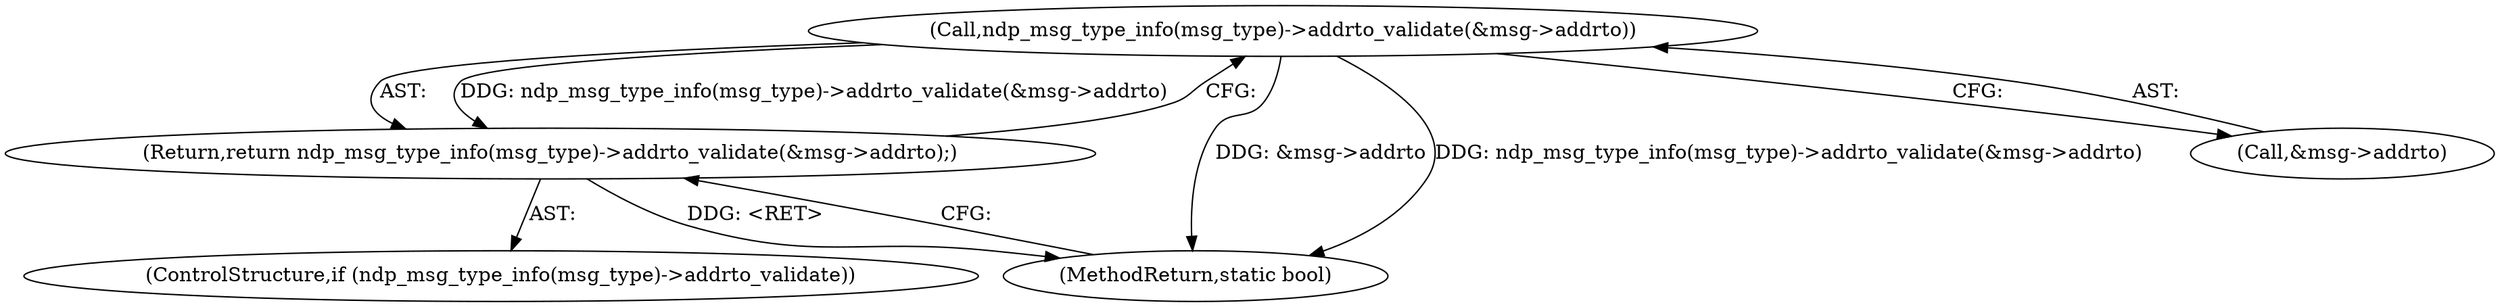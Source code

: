 digraph "0_libndp_2af9a55b38b55abbf05fd116ec097d4029115839@pointer" {
"1000128" [label="(Call,ndp_msg_type_info(msg_type)->addrto_validate(&msg->addrto))"];
"1000127" [label="(Return,return ndp_msg_type_info(msg_type)->addrto_validate(&msg->addrto);)"];
"1000136" [label="(MethodReturn,static bool)"];
"1000127" [label="(Return,return ndp_msg_type_info(msg_type)->addrto_validate(&msg->addrto);)"];
"1000122" [label="(ControlStructure,if (ndp_msg_type_info(msg_type)->addrto_validate))"];
"1000128" [label="(Call,ndp_msg_type_info(msg_type)->addrto_validate(&msg->addrto))"];
"1000129" [label="(Call,&msg->addrto)"];
"1000128" -> "1000127"  [label="AST: "];
"1000128" -> "1000129"  [label="CFG: "];
"1000129" -> "1000128"  [label="AST: "];
"1000127" -> "1000128"  [label="CFG: "];
"1000128" -> "1000136"  [label="DDG: &msg->addrto"];
"1000128" -> "1000136"  [label="DDG: ndp_msg_type_info(msg_type)->addrto_validate(&msg->addrto)"];
"1000128" -> "1000127"  [label="DDG: ndp_msg_type_info(msg_type)->addrto_validate(&msg->addrto)"];
"1000127" -> "1000122"  [label="AST: "];
"1000136" -> "1000127"  [label="CFG: "];
"1000127" -> "1000136"  [label="DDG: <RET>"];
}
